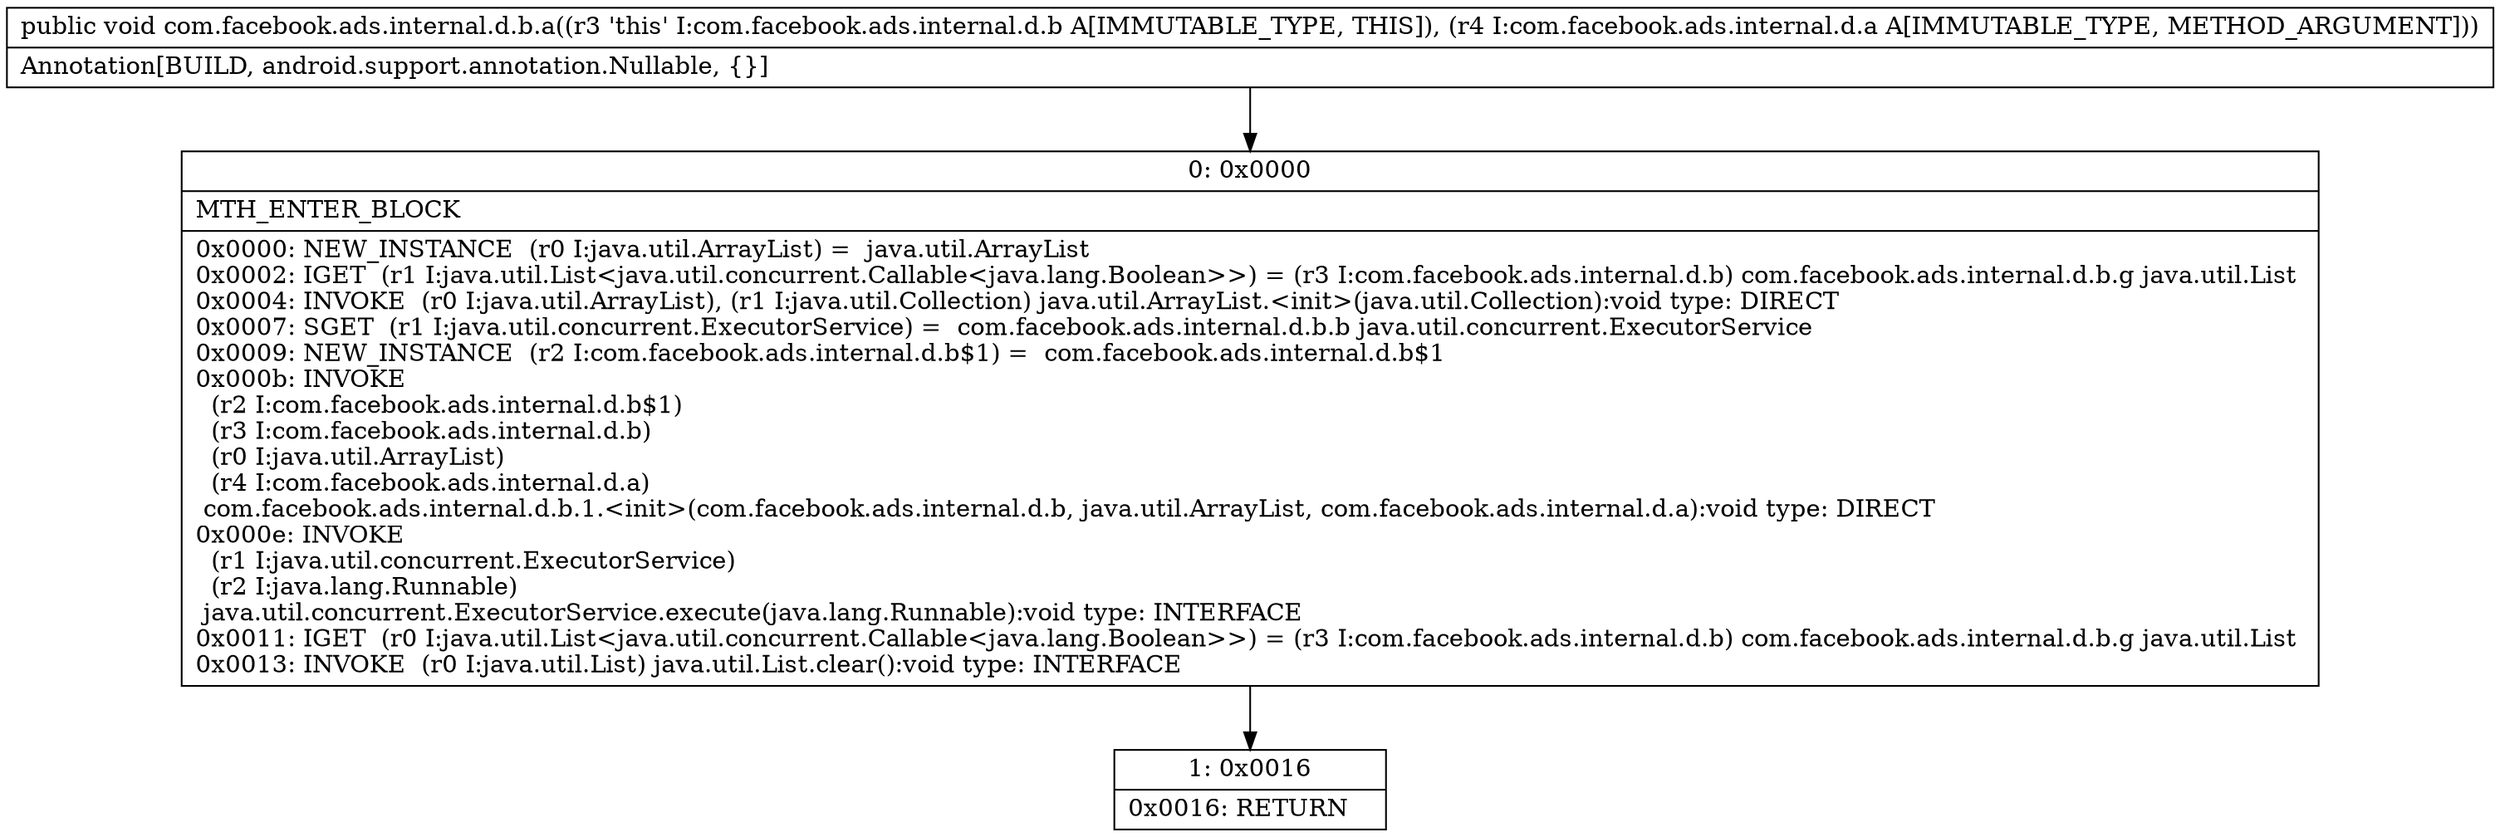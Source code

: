 digraph "CFG forcom.facebook.ads.internal.d.b.a(Lcom\/facebook\/ads\/internal\/d\/a;)V" {
Node_0 [shape=record,label="{0\:\ 0x0000|MTH_ENTER_BLOCK\l|0x0000: NEW_INSTANCE  (r0 I:java.util.ArrayList) =  java.util.ArrayList \l0x0002: IGET  (r1 I:java.util.List\<java.util.concurrent.Callable\<java.lang.Boolean\>\>) = (r3 I:com.facebook.ads.internal.d.b) com.facebook.ads.internal.d.b.g java.util.List \l0x0004: INVOKE  (r0 I:java.util.ArrayList), (r1 I:java.util.Collection) java.util.ArrayList.\<init\>(java.util.Collection):void type: DIRECT \l0x0007: SGET  (r1 I:java.util.concurrent.ExecutorService) =  com.facebook.ads.internal.d.b.b java.util.concurrent.ExecutorService \l0x0009: NEW_INSTANCE  (r2 I:com.facebook.ads.internal.d.b$1) =  com.facebook.ads.internal.d.b$1 \l0x000b: INVOKE  \l  (r2 I:com.facebook.ads.internal.d.b$1)\l  (r3 I:com.facebook.ads.internal.d.b)\l  (r0 I:java.util.ArrayList)\l  (r4 I:com.facebook.ads.internal.d.a)\l com.facebook.ads.internal.d.b.1.\<init\>(com.facebook.ads.internal.d.b, java.util.ArrayList, com.facebook.ads.internal.d.a):void type: DIRECT \l0x000e: INVOKE  \l  (r1 I:java.util.concurrent.ExecutorService)\l  (r2 I:java.lang.Runnable)\l java.util.concurrent.ExecutorService.execute(java.lang.Runnable):void type: INTERFACE \l0x0011: IGET  (r0 I:java.util.List\<java.util.concurrent.Callable\<java.lang.Boolean\>\>) = (r3 I:com.facebook.ads.internal.d.b) com.facebook.ads.internal.d.b.g java.util.List \l0x0013: INVOKE  (r0 I:java.util.List) java.util.List.clear():void type: INTERFACE \l}"];
Node_1 [shape=record,label="{1\:\ 0x0016|0x0016: RETURN   \l}"];
MethodNode[shape=record,label="{public void com.facebook.ads.internal.d.b.a((r3 'this' I:com.facebook.ads.internal.d.b A[IMMUTABLE_TYPE, THIS]), (r4 I:com.facebook.ads.internal.d.a A[IMMUTABLE_TYPE, METHOD_ARGUMENT]))  | Annotation[BUILD, android.support.annotation.Nullable, \{\}]\l}"];
MethodNode -> Node_0;
Node_0 -> Node_1;
}

